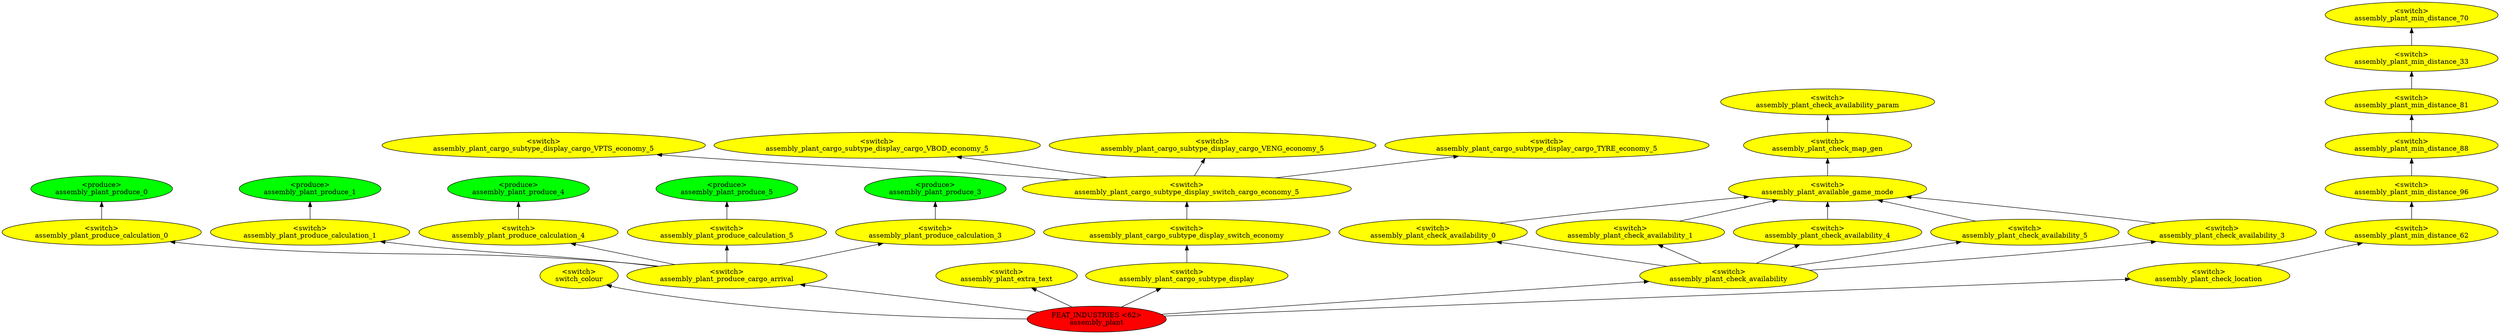 digraph {
rankdir="BT"
switch_colour [fillcolor=yellow style="filled" label="<switch>\nswitch_colour"]
assembly_plant_produce_0 [fillcolor=green style="filled" label="<produce>\nassembly_plant_produce_0"]
assembly_plant_produce_calculation_0 [fillcolor=yellow style="filled" label="<switch>\nassembly_plant_produce_calculation_0"]
assembly_plant_produce_1 [fillcolor=green style="filled" label="<produce>\nassembly_plant_produce_1"]
assembly_plant_produce_calculation_1 [fillcolor=yellow style="filled" label="<switch>\nassembly_plant_produce_calculation_1"]
assembly_plant_produce_4 [fillcolor=green style="filled" label="<produce>\nassembly_plant_produce_4"]
assembly_plant_produce_calculation_4 [fillcolor=yellow style="filled" label="<switch>\nassembly_plant_produce_calculation_4"]
assembly_plant_produce_5 [fillcolor=green style="filled" label="<produce>\nassembly_plant_produce_5"]
assembly_plant_produce_calculation_5 [fillcolor=yellow style="filled" label="<switch>\nassembly_plant_produce_calculation_5"]
assembly_plant_produce_3 [fillcolor=green style="filled" label="<produce>\nassembly_plant_produce_3"]
assembly_plant_produce_calculation_3 [fillcolor=yellow style="filled" label="<switch>\nassembly_plant_produce_calculation_3"]
assembly_plant_produce_cargo_arrival [fillcolor=yellow style="filled" label="<switch>\nassembly_plant_produce_cargo_arrival"]
assembly_plant_extra_text [fillcolor=yellow style="filled" label="<switch>\nassembly_plant_extra_text"]
assembly_plant_cargo_subtype_display_cargo_VPTS_economy_5 [fillcolor=yellow style="filled" label="<switch>\nassembly_plant_cargo_subtype_display_cargo_VPTS_economy_5"]
assembly_plant_cargo_subtype_display_cargo_VBOD_economy_5 [fillcolor=yellow style="filled" label="<switch>\nassembly_plant_cargo_subtype_display_cargo_VBOD_economy_5"]
assembly_plant_cargo_subtype_display_cargo_VENG_economy_5 [fillcolor=yellow style="filled" label="<switch>\nassembly_plant_cargo_subtype_display_cargo_VENG_economy_5"]
assembly_plant_cargo_subtype_display_cargo_TYRE_economy_5 [fillcolor=yellow style="filled" label="<switch>\nassembly_plant_cargo_subtype_display_cargo_TYRE_economy_5"]
assembly_plant_cargo_subtype_display_switch_cargo_economy_5 [fillcolor=yellow style="filled" label="<switch>\nassembly_plant_cargo_subtype_display_switch_cargo_economy_5"]
assembly_plant_cargo_subtype_display_switch_economy [fillcolor=yellow style="filled" label="<switch>\nassembly_plant_cargo_subtype_display_switch_economy"]
assembly_plant_cargo_subtype_display [fillcolor=yellow style="filled" label="<switch>\nassembly_plant_cargo_subtype_display"]
assembly_plant_check_availability_param [fillcolor=yellow style="filled" label="<switch>\nassembly_plant_check_availability_param"]
assembly_plant_check_map_gen [fillcolor=yellow style="filled" label="<switch>\nassembly_plant_check_map_gen"]
assembly_plant_available_game_mode [fillcolor=yellow style="filled" label="<switch>\nassembly_plant_available_game_mode"]
assembly_plant_check_availability_0 [fillcolor=yellow style="filled" label="<switch>\nassembly_plant_check_availability_0"]
assembly_plant_check_availability_1 [fillcolor=yellow style="filled" label="<switch>\nassembly_plant_check_availability_1"]
assembly_plant_check_availability_4 [fillcolor=yellow style="filled" label="<switch>\nassembly_plant_check_availability_4"]
assembly_plant_check_availability_5 [fillcolor=yellow style="filled" label="<switch>\nassembly_plant_check_availability_5"]
assembly_plant_check_availability_3 [fillcolor=yellow style="filled" label="<switch>\nassembly_plant_check_availability_3"]
assembly_plant_check_availability [fillcolor=yellow style="filled" label="<switch>\nassembly_plant_check_availability"]
assembly_plant_min_distance_70 [fillcolor=yellow style="filled" label="<switch>\nassembly_plant_min_distance_70"]
assembly_plant_min_distance_33 [fillcolor=yellow style="filled" label="<switch>\nassembly_plant_min_distance_33"]
assembly_plant_min_distance_81 [fillcolor=yellow style="filled" label="<switch>\nassembly_plant_min_distance_81"]
assembly_plant_min_distance_88 [fillcolor=yellow style="filled" label="<switch>\nassembly_plant_min_distance_88"]
assembly_plant_min_distance_96 [fillcolor=yellow style="filled" label="<switch>\nassembly_plant_min_distance_96"]
assembly_plant_min_distance_62 [fillcolor=yellow style="filled" label="<switch>\nassembly_plant_min_distance_62"]
assembly_plant_check_location [fillcolor=yellow style="filled" label="<switch>\nassembly_plant_check_location"]
assembly_plant [fillcolor=red style="filled" label="FEAT_INDUSTRIES <62>\nassembly_plant"]
assembly_plant_produce_cargo_arrival->assembly_plant_produce_calculation_0
assembly_plant_cargo_subtype_display_switch_cargo_economy_5->assembly_plant_cargo_subtype_display_cargo_VBOD_economy_5
assembly_plant_check_availability->assembly_plant_check_availability_5
assembly_plant_check_availability->assembly_plant_check_availability_0
assembly_plant_check_availability_5->assembly_plant_available_game_mode
assembly_plant_produce_cargo_arrival->assembly_plant_produce_calculation_5
assembly_plant_check_availability_4->assembly_plant_available_game_mode
assembly_plant_check_availability_0->assembly_plant_available_game_mode
assembly_plant_produce_cargo_arrival->assembly_plant_produce_calculation_1
assembly_plant_check_availability->assembly_plant_check_availability_4
assembly_plant_cargo_subtype_display->assembly_plant_cargo_subtype_display_switch_economy
assembly_plant_check_availability_3->assembly_plant_available_game_mode
assembly_plant_produce_cargo_arrival->assembly_plant_produce_calculation_3
assembly_plant_min_distance_88->assembly_plant_min_distance_81
assembly_plant_cargo_subtype_display_switch_cargo_economy_5->assembly_plant_cargo_subtype_display_cargo_TYRE_economy_5
assembly_plant->assembly_plant_check_availability
assembly_plant_check_availability->assembly_plant_check_availability_3
assembly_plant_cargo_subtype_display_switch_cargo_economy_5->assembly_plant_cargo_subtype_display_cargo_VPTS_economy_5
assembly_plant_check_map_gen->assembly_plant_check_availability_param
assembly_plant_check_availability_1->assembly_plant_available_game_mode
assembly_plant_cargo_subtype_display_switch_economy->assembly_plant_cargo_subtype_display_switch_cargo_economy_5
assembly_plant->assembly_plant_cargo_subtype_display
assembly_plant->assembly_plant_check_location
assembly_plant_available_game_mode->assembly_plant_check_map_gen
assembly_plant_cargo_subtype_display_switch_cargo_economy_5->assembly_plant_cargo_subtype_display_cargo_VENG_economy_5
assembly_plant_produce_calculation_3->assembly_plant_produce_3
assembly_plant_check_location->assembly_plant_min_distance_62
assembly_plant_produce_calculation_4->assembly_plant_produce_4
assembly_plant_min_distance_33->assembly_plant_min_distance_70
assembly_plant_min_distance_96->assembly_plant_min_distance_88
assembly_plant_produce_calculation_1->assembly_plant_produce_1
assembly_plant_produce_cargo_arrival->assembly_plant_produce_calculation_4
assembly_plant_min_distance_81->assembly_plant_min_distance_33
assembly_plant->assembly_plant_produce_cargo_arrival
assembly_plant_min_distance_62->assembly_plant_min_distance_96
assembly_plant_check_availability->assembly_plant_check_availability_1
assembly_plant->switch_colour
assembly_plant_produce_calculation_5->assembly_plant_produce_5
assembly_plant_produce_calculation_0->assembly_plant_produce_0
assembly_plant->assembly_plant_extra_text
}
